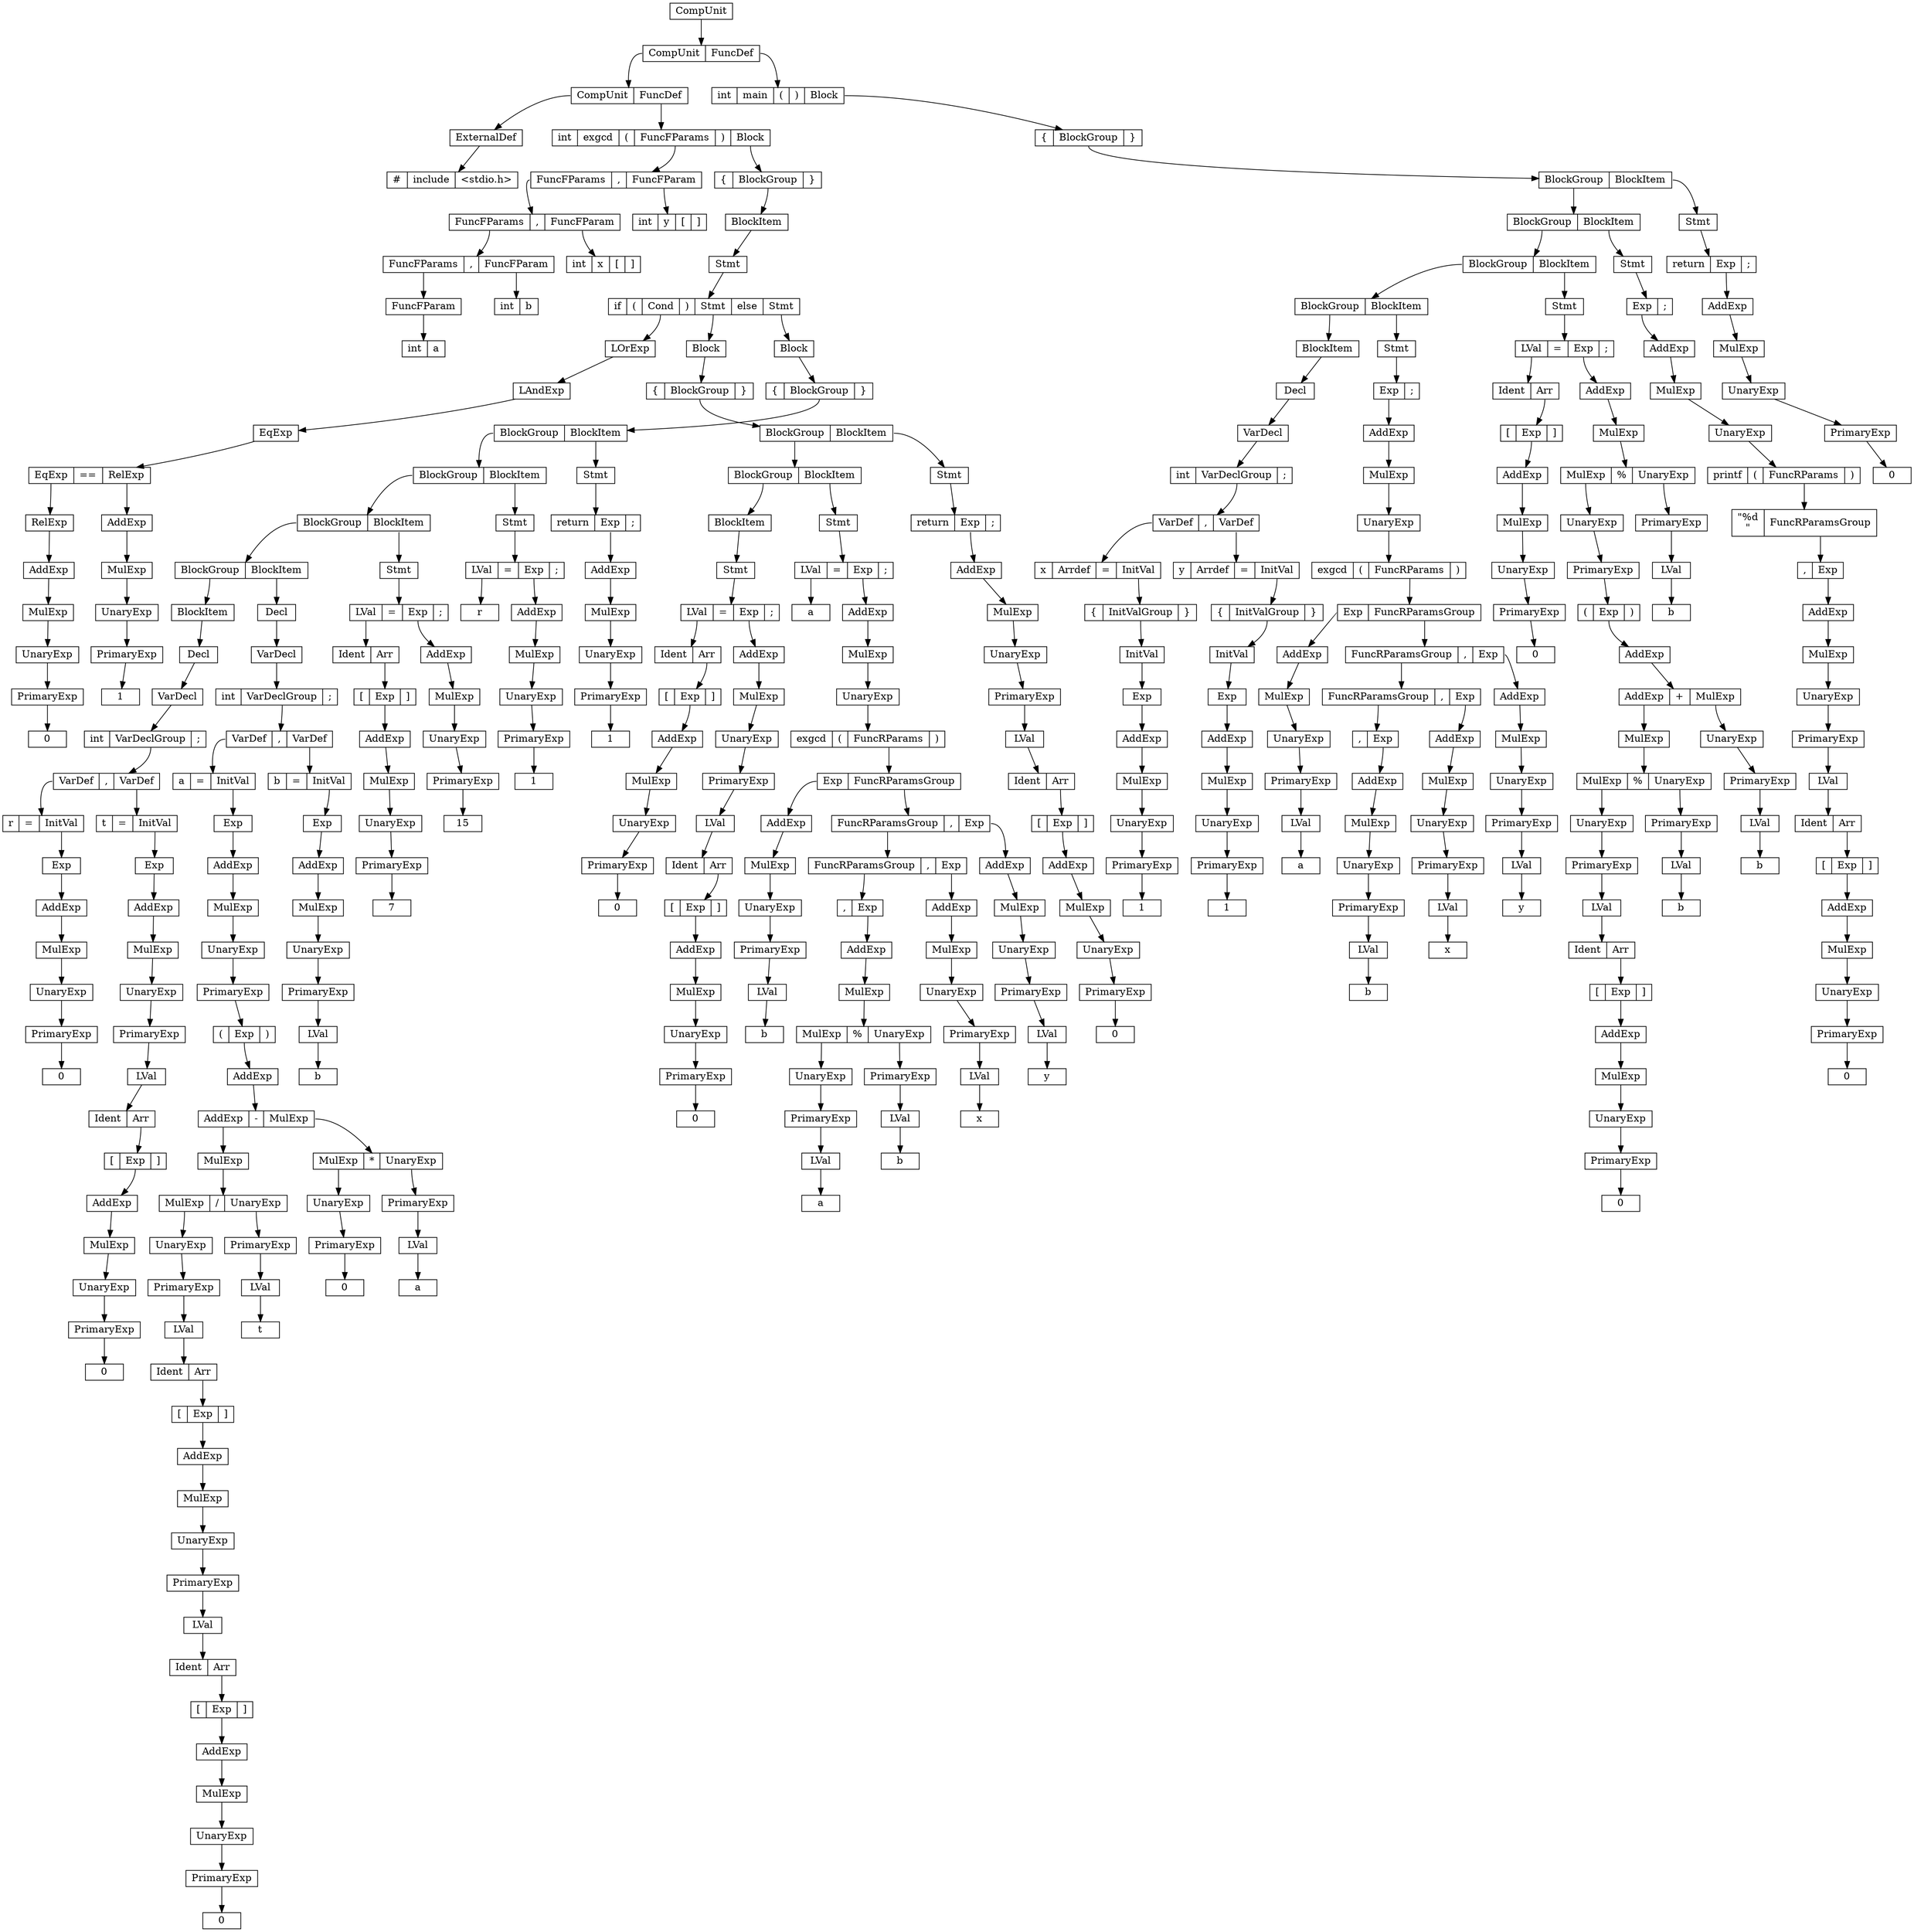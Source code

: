 digraph " "{node [shape = record,height=.1]node0[label="<f0> CompUnit"]node1[label = "<f0> CompUnit|<f1> FuncDef"];
"node0":f0->"node1";
node2[label = "<f0> int|<f1> main|<f2> \(|<f3> \)|<f4> Block"];
"node1":f1->"node2";
node3[label = "<f0> \{|<f1> BlockGroup|<f2> \}"];
"node2":f4->"node3";
node5[label = "<f0> BlockGroup|<f1> BlockItem"];
"node3":f1->"node5";
node6[label = "<f0> Stmt"];
"node5":f1->"node6";
node7[label = "<f0> return|<f1> Exp|<f2> \;"];
"node6":f0->"node7";
node9[label = "<f0> AddExp"];
"node7":f1->"node9";
node10[label = "<f0> MulExp"];
"node9":f0->"node10";
node11[label = "<f0> UnaryExp"];
"node10":f0->"node11";
node12[label = "<f0> PrimaryExp"];
"node11":f0->"node12";
node13[label = "<f0> 0"];
"node12":f0->"node13";
node16[label = "<f0> BlockGroup|<f1> BlockItem"];
"node5":f0->"node16";
node17[label = "<f0> Stmt"];
"node16":f1->"node17";
node18[label = "<f0> Exp|<f1> \;"];
"node17":f0->"node18";
node20[label = "<f0> AddExp"];
"node18":f0->"node20";
node21[label = "<f0> MulExp"];
"node20":f0->"node21";
node22[label = "<f0> UnaryExp"];
"node21":f0->"node22";
node23[label = "<f0> printf|<f1> \(|<f2> FuncRParams|<f3> \)"];
"node22":f0->"node23";
node25[label = "<f0> \"%d\n\"|<f1> FuncRParamsGroup"];
"node23":f2->"node25";
node26[label = "<f0> \,|<f1> Exp"];
"node25":f1->"node26";
node27[label = "<f0> AddExp"];
"node26":f1->"node27";
node28[label = "<f0> MulExp"];
"node27":f0->"node28";
node29[label = "<f0> UnaryExp"];
"node28":f0->"node29";
node30[label = "<f0> PrimaryExp"];
"node29":f0->"node30";
node31[label = "<f0> LVal"];
"node30":f0->"node31";
node32[label = "<f0> Ident|<f1> Arr"];
"node31":f0->"node32";
node33[label = "<f0> \[|<f1> Exp|<f2> \]"];
"node32":f1->"node33";
node35[label = "<f0> AddExp"];
"node33":f1->"node35";
node36[label = "<f0> MulExp"];
"node35":f0->"node36";
node37[label = "<f0> UnaryExp"];
"node36":f0->"node37";
node38[label = "<f0> PrimaryExp"];
"node37":f0->"node38";
node39[label = "<f0> 0"];
"node38":f0->"node39";
node47[label = "<f0> BlockGroup|<f1> BlockItem"];
"node16":f0->"node47";
node48[label = "<f0> Stmt"];
"node47":f1->"node48";
node49[label = "<f0> LVal|<f1> \=|<f2> Exp|<f3> \;"];
"node48":f0->"node49";
node51[label = "<f0> AddExp"];
"node49":f2->"node51";
node52[label = "<f0> MulExp"];
"node51":f0->"node52";
node53[label = "<f0> MulExp|<f1> %|<f2> UnaryExp"];
"node52":f0->"node53";
node54[label = "<f0> PrimaryExp"];
"node53":f2->"node54";
node55[label = "<f0> LVal"];
"node54":f0->"node55";
node56[label = "<f0> b"];
"node55":f0->"node56";
node59[label = "<f0> UnaryExp"];
"node53":f0->"node59";
node60[label = "<f0> PrimaryExp"];
"node59":f0->"node60";
node61[label = "<f0> \(|<f1> Exp|<f2> \)"];
"node60":f0->"node61";
node63[label = "<f0> AddExp"];
"node61":f1->"node63";
node64[label = "<f0> AddExp|<f1> +|<f2> MulExp"];
"node63":f0->"node64";
node65[label = "<f0> UnaryExp"];
"node64":f2->"node65";
node66[label = "<f0> PrimaryExp"];
"node65":f0->"node66";
node67[label = "<f0> LVal"];
"node66":f0->"node67";
node68[label = "<f0> b"];
"node67":f0->"node68";
node71[label = "<f0> MulExp"];
"node64":f0->"node71";
node72[label = "<f0> MulExp|<f1> %|<f2> UnaryExp"];
"node71":f0->"node72";
node73[label = "<f0> PrimaryExp"];
"node72":f2->"node73";
node74[label = "<f0> LVal"];
"node73":f0->"node74";
node75[label = "<f0> b"];
"node74":f0->"node75";
node78[label = "<f0> UnaryExp"];
"node72":f0->"node78";
node79[label = "<f0> PrimaryExp"];
"node78":f0->"node79";
node80[label = "<f0> LVal"];
"node79":f0->"node80";
node81[label = "<f0> Ident|<f1> Arr"];
"node80":f0->"node81";
node82[label = "<f0> \[|<f1> Exp|<f2> \]"];
"node81":f1->"node82";
node84[label = "<f0> AddExp"];
"node82":f1->"node84";
node85[label = "<f0> MulExp"];
"node84":f0->"node85";
node86[label = "<f0> UnaryExp"];
"node85":f0->"node86";
node87[label = "<f0> PrimaryExp"];
"node86":f0->"node87";
node88[label = "<f0> 0"];
"node87":f0->"node88";
node94[label = "<f0> Ident|<f1> Arr"];
"node49":f0->"node94";
node95[label = "<f0> \[|<f1> Exp|<f2> \]"];
"node94":f1->"node95";
node97[label = "<f0> AddExp"];
"node95":f1->"node97";
node98[label = "<f0> MulExp"];
"node97":f0->"node98";
node99[label = "<f0> UnaryExp"];
"node98":f0->"node99";
node100[label = "<f0> PrimaryExp"];
"node99":f0->"node100";
node101[label = "<f0> 0"];
"node100":f0->"node101";
node105[label = "<f0> BlockGroup|<f1> BlockItem"];
"node47":f0->"node105";
node106[label = "<f0> Stmt"];
"node105":f1->"node106";
node107[label = "<f0> Exp|<f1> \;"];
"node106":f0->"node107";
node109[label = "<f0> AddExp"];
"node107":f0->"node109";
node110[label = "<f0> MulExp"];
"node109":f0->"node110";
node111[label = "<f0> UnaryExp"];
"node110":f0->"node111";
node112[label = "<f0> exgcd|<f1> \(|<f2> FuncRParams|<f3> \)"];
"node111":f0->"node112";
node114[label = "<f0> Exp|<f1> FuncRParamsGroup"];
"node112":f2->"node114";
node115[label = "<f0> FuncRParamsGroup|<f1> \,|<f2> Exp"];
"node114":f1->"node115";
node116[label = "<f0> AddExp"];
"node115":f2->"node116";
node117[label = "<f0> MulExp"];
"node116":f0->"node117";
node118[label = "<f0> UnaryExp"];
"node117":f0->"node118";
node119[label = "<f0> PrimaryExp"];
"node118":f0->"node119";
node120[label = "<f0> LVal"];
"node119":f0->"node120";
node121[label = "<f0> y"];
"node120":f0->"node121";
node124[label = "<f0> FuncRParamsGroup|<f1> \,|<f2> Exp"];
"node115":f0->"node124";
node125[label = "<f0> AddExp"];
"node124":f2->"node125";
node126[label = "<f0> MulExp"];
"node125":f0->"node126";
node127[label = "<f0> UnaryExp"];
"node126":f0->"node127";
node128[label = "<f0> PrimaryExp"];
"node127":f0->"node128";
node129[label = "<f0> LVal"];
"node128":f0->"node129";
node130[label = "<f0> x"];
"node129":f0->"node130";
node133[label = "<f0> \,|<f1> Exp"];
"node124":f0->"node133";
node134[label = "<f0> AddExp"];
"node133":f1->"node134";
node135[label = "<f0> MulExp"];
"node134":f0->"node135";
node136[label = "<f0> UnaryExp"];
"node135":f0->"node136";
node137[label = "<f0> PrimaryExp"];
"node136":f0->"node137";
node138[label = "<f0> LVal"];
"node137":f0->"node138";
node139[label = "<f0> b"];
"node138":f0->"node139";
node142[label = "<f0> AddExp"];
"node114":f0->"node142";
node143[label = "<f0> MulExp"];
"node142":f0->"node143";
node144[label = "<f0> UnaryExp"];
"node143":f0->"node144";
node145[label = "<f0> PrimaryExp"];
"node144":f0->"node145";
node146[label = "<f0> LVal"];
"node145":f0->"node146";
node147[label = "<f0> a"];
"node146":f0->"node147";
node151[label = "<f0> BlockItem"];
"node105":f0->"node151";
node152[label = "<f0> Decl"];
"node151":f0->"node152";
node153[label = "<f0> VarDecl"];
"node152":f0->"node153";
node154[label = "<f0> int|<f1> VarDeclGroup|<f2> \;"];
"node153":f0->"node154";
node156[label = "<f0> VarDef|<f1> \,|<f2> VarDef"];
"node154":f1->"node156";
node157[label = "<f0> y|<f1> Arrdef|<f2> \=|<f3> InitVal"];
"node156":f2->"node157";
node158[label = "<f0> \{|<f1> InitValGroup|<f2> \}"];
"node157":f3->"node158";
node160[label = "<f0> InitVal"];
"node158":f1->"node160";
node161[label = "<f0> Exp"];
"node160":f0->"node161";
node162[label = "<f0> AddExp"];
"node161":f0->"node162";
node163[label = "<f0> MulExp"];
"node162":f0->"node163";
node164[label = "<f0> UnaryExp"];
"node163":f0->"node164";
node165[label = "<f0> PrimaryExp"];
"node164":f0->"node165";
node166[label = "<f0> 1"];
"node165":f0->"node166";
node173[label = "<f0> x|<f1> Arrdef|<f2> \=|<f3> InitVal"];
"node156":f0->"node173";
node174[label = "<f0> \{|<f1> InitValGroup|<f2> \}"];
"node173":f3->"node174";
node176[label = "<f0> InitVal"];
"node174":f1->"node176";
node177[label = "<f0> Exp"];
"node176":f0->"node177";
node178[label = "<f0> AddExp"];
"node177":f0->"node178";
node179[label = "<f0> MulExp"];
"node178":f0->"node179";
node180[label = "<f0> UnaryExp"];
"node179":f0->"node180";
node181[label = "<f0> PrimaryExp"];
"node180":f0->"node181";
node182[label = "<f0> 1"];
"node181":f0->"node182";
node194[label = "<f0> CompUnit|<f1> FuncDef"];
"node1":f0->"node194";
node195[label = "<f0> int|<f1> exgcd|<f2> \(|<f3> FuncFParams|<f4> \)|<f5> Block"];
"node194":f1->"node195";
node196[label = "<f0> \{|<f1> BlockGroup|<f2> \}"];
"node195":f5->"node196";
node198[label = "<f0> BlockItem"];
"node196":f1->"node198";
node199[label = "<f0> Stmt"];
"node198":f0->"node199";
node200[label = "<f0> if|<f1> \(|<f2> Cond|<f3> \)|<f4> Stmt|<f5> else|<f6> Stmt"];
"node199":f0->"node200";
node201[label = "<f0> Block"];
"node200":f6->"node201";
node202[label = "<f0> \{|<f1> BlockGroup|<f2> \}"];
"node201":f0->"node202";
node204[label = "<f0> BlockGroup|<f1> BlockItem"];
"node202":f1->"node204";
node205[label = "<f0> Stmt"];
"node204":f1->"node205";
node206[label = "<f0> return|<f1> Exp|<f2> \;"];
"node205":f0->"node206";
node208[label = "<f0> AddExp"];
"node206":f1->"node208";
node209[label = "<f0> MulExp"];
"node208":f0->"node209";
node210[label = "<f0> UnaryExp"];
"node209":f0->"node210";
node211[label = "<f0> PrimaryExp"];
"node210":f0->"node211";
node212[label = "<f0> 1"];
"node211":f0->"node212";
node215[label = "<f0> BlockGroup|<f1> BlockItem"];
"node204":f0->"node215";
node216[label = "<f0> Stmt"];
"node215":f1->"node216";
node217[label = "<f0> LVal|<f1> \=|<f2> Exp|<f3> \;"];
"node216":f0->"node217";
node219[label = "<f0> AddExp"];
"node217":f2->"node219";
node220[label = "<f0> MulExp"];
"node219":f0->"node220";
node221[label = "<f0> UnaryExp"];
"node220":f0->"node221";
node222[label = "<f0> PrimaryExp"];
"node221":f0->"node222";
node223[label = "<f0> 1"];
"node222":f0->"node223";
node226[label = "<f0> r"];
"node217":f0->"node226";
node228[label = "<f0> BlockGroup|<f1> BlockItem"];
"node215":f0->"node228";
node229[label = "<f0> Stmt"];
"node228":f1->"node229";
node230[label = "<f0> LVal|<f1> \=|<f2> Exp|<f3> \;"];
"node229":f0->"node230";
node232[label = "<f0> AddExp"];
"node230":f2->"node232";
node233[label = "<f0> MulExp"];
"node232":f0->"node233";
node234[label = "<f0> UnaryExp"];
"node233":f0->"node234";
node235[label = "<f0> PrimaryExp"];
"node234":f0->"node235";
node236[label = "<f0> 15"];
"node235":f0->"node236";
node239[label = "<f0> Ident|<f1> Arr"];
"node230":f0->"node239";
node240[label = "<f0> \[|<f1> Exp|<f2> \]"];
"node239":f1->"node240";
node242[label = "<f0> AddExp"];
"node240":f1->"node242";
node243[label = "<f0> MulExp"];
"node242":f0->"node243";
node244[label = "<f0> UnaryExp"];
"node243":f0->"node244";
node245[label = "<f0> PrimaryExp"];
"node244":f0->"node245";
node246[label = "<f0> 7"];
"node245":f0->"node246";
node250[label = "<f0> BlockGroup|<f1> BlockItem"];
"node228":f0->"node250";
node251[label = "<f0> Decl"];
"node250":f1->"node251";
node252[label = "<f0> VarDecl"];
"node251":f0->"node252";
node253[label = "<f0> int|<f1> VarDeclGroup|<f2> \;"];
"node252":f0->"node253";
node255[label = "<f0> VarDef|<f1> \,|<f2> VarDef"];
"node253":f1->"node255";
node256[label = "<f0> b|<f1> \=|<f2> InitVal"];
"node255":f2->"node256";
node257[label = "<f0> Exp"];
"node256":f2->"node257";
node258[label = "<f0> AddExp"];
"node257":f0->"node258";
node259[label = "<f0> MulExp"];
"node258":f0->"node259";
node260[label = "<f0> UnaryExp"];
"node259":f0->"node260";
node261[label = "<f0> PrimaryExp"];
"node260":f0->"node261";
node262[label = "<f0> LVal"];
"node261":f0->"node262";
node263[label = "<f0> b"];
"node262":f0->"node263";
node268[label = "<f0> a|<f1> \=|<f2> InitVal"];
"node255":f0->"node268";
node269[label = "<f0> Exp"];
"node268":f2->"node269";
node270[label = "<f0> AddExp"];
"node269":f0->"node270";
node271[label = "<f0> MulExp"];
"node270":f0->"node271";
node272[label = "<f0> UnaryExp"];
"node271":f0->"node272";
node273[label = "<f0> PrimaryExp"];
"node272":f0->"node273";
node274[label = "<f0> \(|<f1> Exp|<f2> \)"];
"node273":f0->"node274";
node276[label = "<f0> AddExp"];
"node274":f1->"node276";
node277[label = "<f0> AddExp|<f1> -|<f2> MulExp"];
"node276":f0->"node277";
node278[label = "<f0> MulExp|<f1> *|<f2> UnaryExp"];
"node277":f2->"node278";
node279[label = "<f0> PrimaryExp"];
"node278":f2->"node279";
node280[label = "<f0> LVal"];
"node279":f0->"node280";
node281[label = "<f0> a"];
"node280":f0->"node281";
node284[label = "<f0> UnaryExp"];
"node278":f0->"node284";
node285[label = "<f0> PrimaryExp"];
"node284":f0->"node285";
node286[label = "<f0> 0"];
"node285":f0->"node286";
node289[label = "<f0> MulExp"];
"node277":f0->"node289";
node290[label = "<f0> MulExp|<f1> /|<f2> UnaryExp"];
"node289":f0->"node290";
node291[label = "<f0> PrimaryExp"];
"node290":f2->"node291";
node292[label = "<f0> LVal"];
"node291":f0->"node292";
node293[label = "<f0> t"];
"node292":f0->"node293";
node296[label = "<f0> UnaryExp"];
"node290":f0->"node296";
node297[label = "<f0> PrimaryExp"];
"node296":f0->"node297";
node298[label = "<f0> LVal"];
"node297":f0->"node298";
node299[label = "<f0> Ident|<f1> Arr"];
"node298":f0->"node299";
node300[label = "<f0> \[|<f1> Exp|<f2> \]"];
"node299":f1->"node300";
node302[label = "<f0> AddExp"];
"node300":f1->"node302";
node303[label = "<f0> MulExp"];
"node302":f0->"node303";
node304[label = "<f0> UnaryExp"];
"node303":f0->"node304";
node305[label = "<f0> PrimaryExp"];
"node304":f0->"node305";
node306[label = "<f0> LVal"];
"node305":f0->"node306";
node307[label = "<f0> Ident|<f1> Arr"];
"node306":f0->"node307";
node308[label = "<f0> \[|<f1> Exp|<f2> \]"];
"node307":f1->"node308";
node310[label = "<f0> AddExp"];
"node308":f1->"node310";
node311[label = "<f0> MulExp"];
"node310":f0->"node311";
node312[label = "<f0> UnaryExp"];
"node311":f0->"node312";
node313[label = "<f0> PrimaryExp"];
"node312":f0->"node313";
node314[label = "<f0> 0"];
"node313":f0->"node314";
node324[label = "<f0> BlockItem"];
"node250":f0->"node324";
node325[label = "<f0> Decl"];
"node324":f0->"node325";
node326[label = "<f0> VarDecl"];
"node325":f0->"node326";
node327[label = "<f0> int|<f1> VarDeclGroup|<f2> \;"];
"node326":f0->"node327";
node329[label = "<f0> VarDef|<f1> \,|<f2> VarDef"];
"node327":f1->"node329";
node330[label = "<f0> t|<f1> \=|<f2> InitVal"];
"node329":f2->"node330";
node331[label = "<f0> Exp"];
"node330":f2->"node331";
node332[label = "<f0> AddExp"];
"node331":f0->"node332";
node333[label = "<f0> MulExp"];
"node332":f0->"node333";
node334[label = "<f0> UnaryExp"];
"node333":f0->"node334";
node335[label = "<f0> PrimaryExp"];
"node334":f0->"node335";
node336[label = "<f0> LVal"];
"node335":f0->"node336";
node337[label = "<f0> Ident|<f1> Arr"];
"node336":f0->"node337";
node338[label = "<f0> \[|<f1> Exp|<f2> \]"];
"node337":f1->"node338";
node340[label = "<f0> AddExp"];
"node338":f1->"node340";
node341[label = "<f0> MulExp"];
"node340":f0->"node341";
node342[label = "<f0> UnaryExp"];
"node341":f0->"node342";
node343[label = "<f0> PrimaryExp"];
"node342":f0->"node343";
node344[label = "<f0> 0"];
"node343":f0->"node344";
node351[label = "<f0> r|<f1> \=|<f2> InitVal"];
"node329":f0->"node351";
node352[label = "<f0> Exp"];
"node351":f2->"node352";
node353[label = "<f0> AddExp"];
"node352":f0->"node353";
node354[label = "<f0> MulExp"];
"node353":f0->"node354";
node355[label = "<f0> UnaryExp"];
"node354":f0->"node355";
node356[label = "<f0> PrimaryExp"];
"node355":f0->"node356";
node357[label = "<f0> 0"];
"node356":f0->"node357";
node364[label = "<f0> Block"];
"node200":f4->"node364";
node365[label = "<f0> \{|<f1> BlockGroup|<f2> \}"];
"node364":f0->"node365";
node367[label = "<f0> BlockGroup|<f1> BlockItem"];
"node365":f1->"node367";
node368[label = "<f0> Stmt"];
"node367":f1->"node368";
node369[label = "<f0> return|<f1> Exp|<f2> \;"];
"node368":f0->"node369";
node371[label = "<f0> AddExp"];
"node369":f1->"node371";
node372[label = "<f0> MulExp"];
"node371":f0->"node372";
node373[label = "<f0> UnaryExp"];
"node372":f0->"node373";
node374[label = "<f0> PrimaryExp"];
"node373":f0->"node374";
node375[label = "<f0> LVal"];
"node374":f0->"node375";
node376[label = "<f0> Ident|<f1> Arr"];
"node375":f0->"node376";
node377[label = "<f0> \[|<f1> Exp|<f2> \]"];
"node376":f1->"node377";
node379[label = "<f0> AddExp"];
"node377":f1->"node379";
node380[label = "<f0> MulExp"];
"node379":f0->"node380";
node381[label = "<f0> UnaryExp"];
"node380":f0->"node381";
node382[label = "<f0> PrimaryExp"];
"node381":f0->"node382";
node383[label = "<f0> 0"];
"node382":f0->"node383";
node388[label = "<f0> BlockGroup|<f1> BlockItem"];
"node367":f0->"node388";
node389[label = "<f0> Stmt"];
"node388":f1->"node389";
node390[label = "<f0> LVal|<f1> \=|<f2> Exp|<f3> \;"];
"node389":f0->"node390";
node392[label = "<f0> AddExp"];
"node390":f2->"node392";
node393[label = "<f0> MulExp"];
"node392":f0->"node393";
node394[label = "<f0> UnaryExp"];
"node393":f0->"node394";
node395[label = "<f0> exgcd|<f1> \(|<f2> FuncRParams|<f3> \)"];
"node394":f0->"node395";
node397[label = "<f0> Exp|<f1> FuncRParamsGroup"];
"node395":f2->"node397";
node398[label = "<f0> FuncRParamsGroup|<f1> \,|<f2> Exp"];
"node397":f1->"node398";
node399[label = "<f0> AddExp"];
"node398":f2->"node399";
node400[label = "<f0> MulExp"];
"node399":f0->"node400";
node401[label = "<f0> UnaryExp"];
"node400":f0->"node401";
node402[label = "<f0> PrimaryExp"];
"node401":f0->"node402";
node403[label = "<f0> LVal"];
"node402":f0->"node403";
node404[label = "<f0> y"];
"node403":f0->"node404";
node407[label = "<f0> FuncRParamsGroup|<f1> \,|<f2> Exp"];
"node398":f0->"node407";
node408[label = "<f0> AddExp"];
"node407":f2->"node408";
node409[label = "<f0> MulExp"];
"node408":f0->"node409";
node410[label = "<f0> UnaryExp"];
"node409":f0->"node410";
node411[label = "<f0> PrimaryExp"];
"node410":f0->"node411";
node412[label = "<f0> LVal"];
"node411":f0->"node412";
node413[label = "<f0> x"];
"node412":f0->"node413";
node416[label = "<f0> \,|<f1> Exp"];
"node407":f0->"node416";
node417[label = "<f0> AddExp"];
"node416":f1->"node417";
node418[label = "<f0> MulExp"];
"node417":f0->"node418";
node419[label = "<f0> MulExp|<f1> %|<f2> UnaryExp"];
"node418":f0->"node419";
node420[label = "<f0> PrimaryExp"];
"node419":f2->"node420";
node421[label = "<f0> LVal"];
"node420":f0->"node421";
node422[label = "<f0> b"];
"node421":f0->"node422";
node425[label = "<f0> UnaryExp"];
"node419":f0->"node425";
node426[label = "<f0> PrimaryExp"];
"node425":f0->"node426";
node427[label = "<f0> LVal"];
"node426":f0->"node427";
node428[label = "<f0> a"];
"node427":f0->"node428";
node431[label = "<f0> AddExp"];
"node397":f0->"node431";
node432[label = "<f0> MulExp"];
"node431":f0->"node432";
node433[label = "<f0> UnaryExp"];
"node432":f0->"node433";
node434[label = "<f0> PrimaryExp"];
"node433":f0->"node434";
node435[label = "<f0> LVal"];
"node434":f0->"node435";
node436[label = "<f0> b"];
"node435":f0->"node436";
node441[label = "<f0> a"];
"node390":f0->"node441";
node443[label = "<f0> BlockItem"];
"node388":f0->"node443";
node444[label = "<f0> Stmt"];
"node443":f0->"node444";
node445[label = "<f0> LVal|<f1> \=|<f2> Exp|<f3> \;"];
"node444":f0->"node445";
node447[label = "<f0> AddExp"];
"node445":f2->"node447";
node448[label = "<f0> MulExp"];
"node447":f0->"node448";
node449[label = "<f0> UnaryExp"];
"node448":f0->"node449";
node450[label = "<f0> PrimaryExp"];
"node449":f0->"node450";
node451[label = "<f0> LVal"];
"node450":f0->"node451";
node452[label = "<f0> Ident|<f1> Arr"];
"node451":f0->"node452";
node453[label = "<f0> \[|<f1> Exp|<f2> \]"];
"node452":f1->"node453";
node455[label = "<f0> AddExp"];
"node453":f1->"node455";
node456[label = "<f0> MulExp"];
"node455":f0->"node456";
node457[label = "<f0> UnaryExp"];
"node456":f0->"node457";
node458[label = "<f0> PrimaryExp"];
"node457":f0->"node458";
node459[label = "<f0> 0"];
"node458":f0->"node459";
node464[label = "<f0> Ident|<f1> Arr"];
"node445":f0->"node464";
node465[label = "<f0> \[|<f1> Exp|<f2> \]"];
"node464":f1->"node465";
node467[label = "<f0> AddExp"];
"node465":f1->"node467";
node468[label = "<f0> MulExp"];
"node467":f0->"node468";
node469[label = "<f0> UnaryExp"];
"node468":f0->"node469";
node470[label = "<f0> PrimaryExp"];
"node469":f0->"node470";
node471[label = "<f0> 0"];
"node470":f0->"node471";
node477[label = "<f0> LOrExp"];
"node200":f2->"node477";
node478[label = "<f0> LAndExp"];
"node477":f0->"node478";
node479[label = "<f0> EqExp"];
"node478":f0->"node479";
node480[label = "<f0> EqExp|<f1> \==|<f2> RelExp"];
"node479":f0->"node480";
node481[label = "<f0> AddExp"];
"node480":f2->"node481";
node482[label = "<f0> MulExp"];
"node481":f0->"node482";
node483[label = "<f0> UnaryExp"];
"node482":f0->"node483";
node484[label = "<f0> PrimaryExp"];
"node483":f0->"node484";
node485[label = "<f0> 1"];
"node484":f0->"node485";
node488[label = "<f0> RelExp"];
"node480":f0->"node488";
node489[label = "<f0> AddExp"];
"node488":f0->"node489";
node490[label = "<f0> MulExp"];
"node489":f0->"node490";
node491[label = "<f0> UnaryExp"];
"node490":f0->"node491";
node492[label = "<f0> PrimaryExp"];
"node491":f0->"node492";
node493[label = "<f0> 0"];
"node492":f0->"node493";
node499[label = "<f0> FuncFParams|<f1> \,|<f2> FuncFParam"];
"node195":f3->"node499";
node500[label = "<f0> int|<f1> y|<f2> \[|<f3> \]"];
"node499":f2->"node500";
node506[label = "<f0> FuncFParams|<f1> \,|<f2> FuncFParam"];
"node499":f0->"node506";
node507[label = "<f0> int|<f1> x|<f2> \[|<f3> \]"];
"node506":f2->"node507";
node513[label = "<f0> FuncFParams|<f1> \,|<f2> FuncFParam"];
"node506":f0->"node513";
node514[label = "<f0> int|<f1> b"];
"node513":f2->"node514";
node518[label = "<f0> FuncFParam"];
"node513":f0->"node518";
node519[label = "<f0> int|<f1> a"];
"node518":f0->"node519";
node525[label = "<f0> ExternalDef"];
"node194":f0->"node525";
node526[label = "<f0> #|<f1> include|<f2> \<stdio.h\>"];
"node525":f0->"node526";
}
